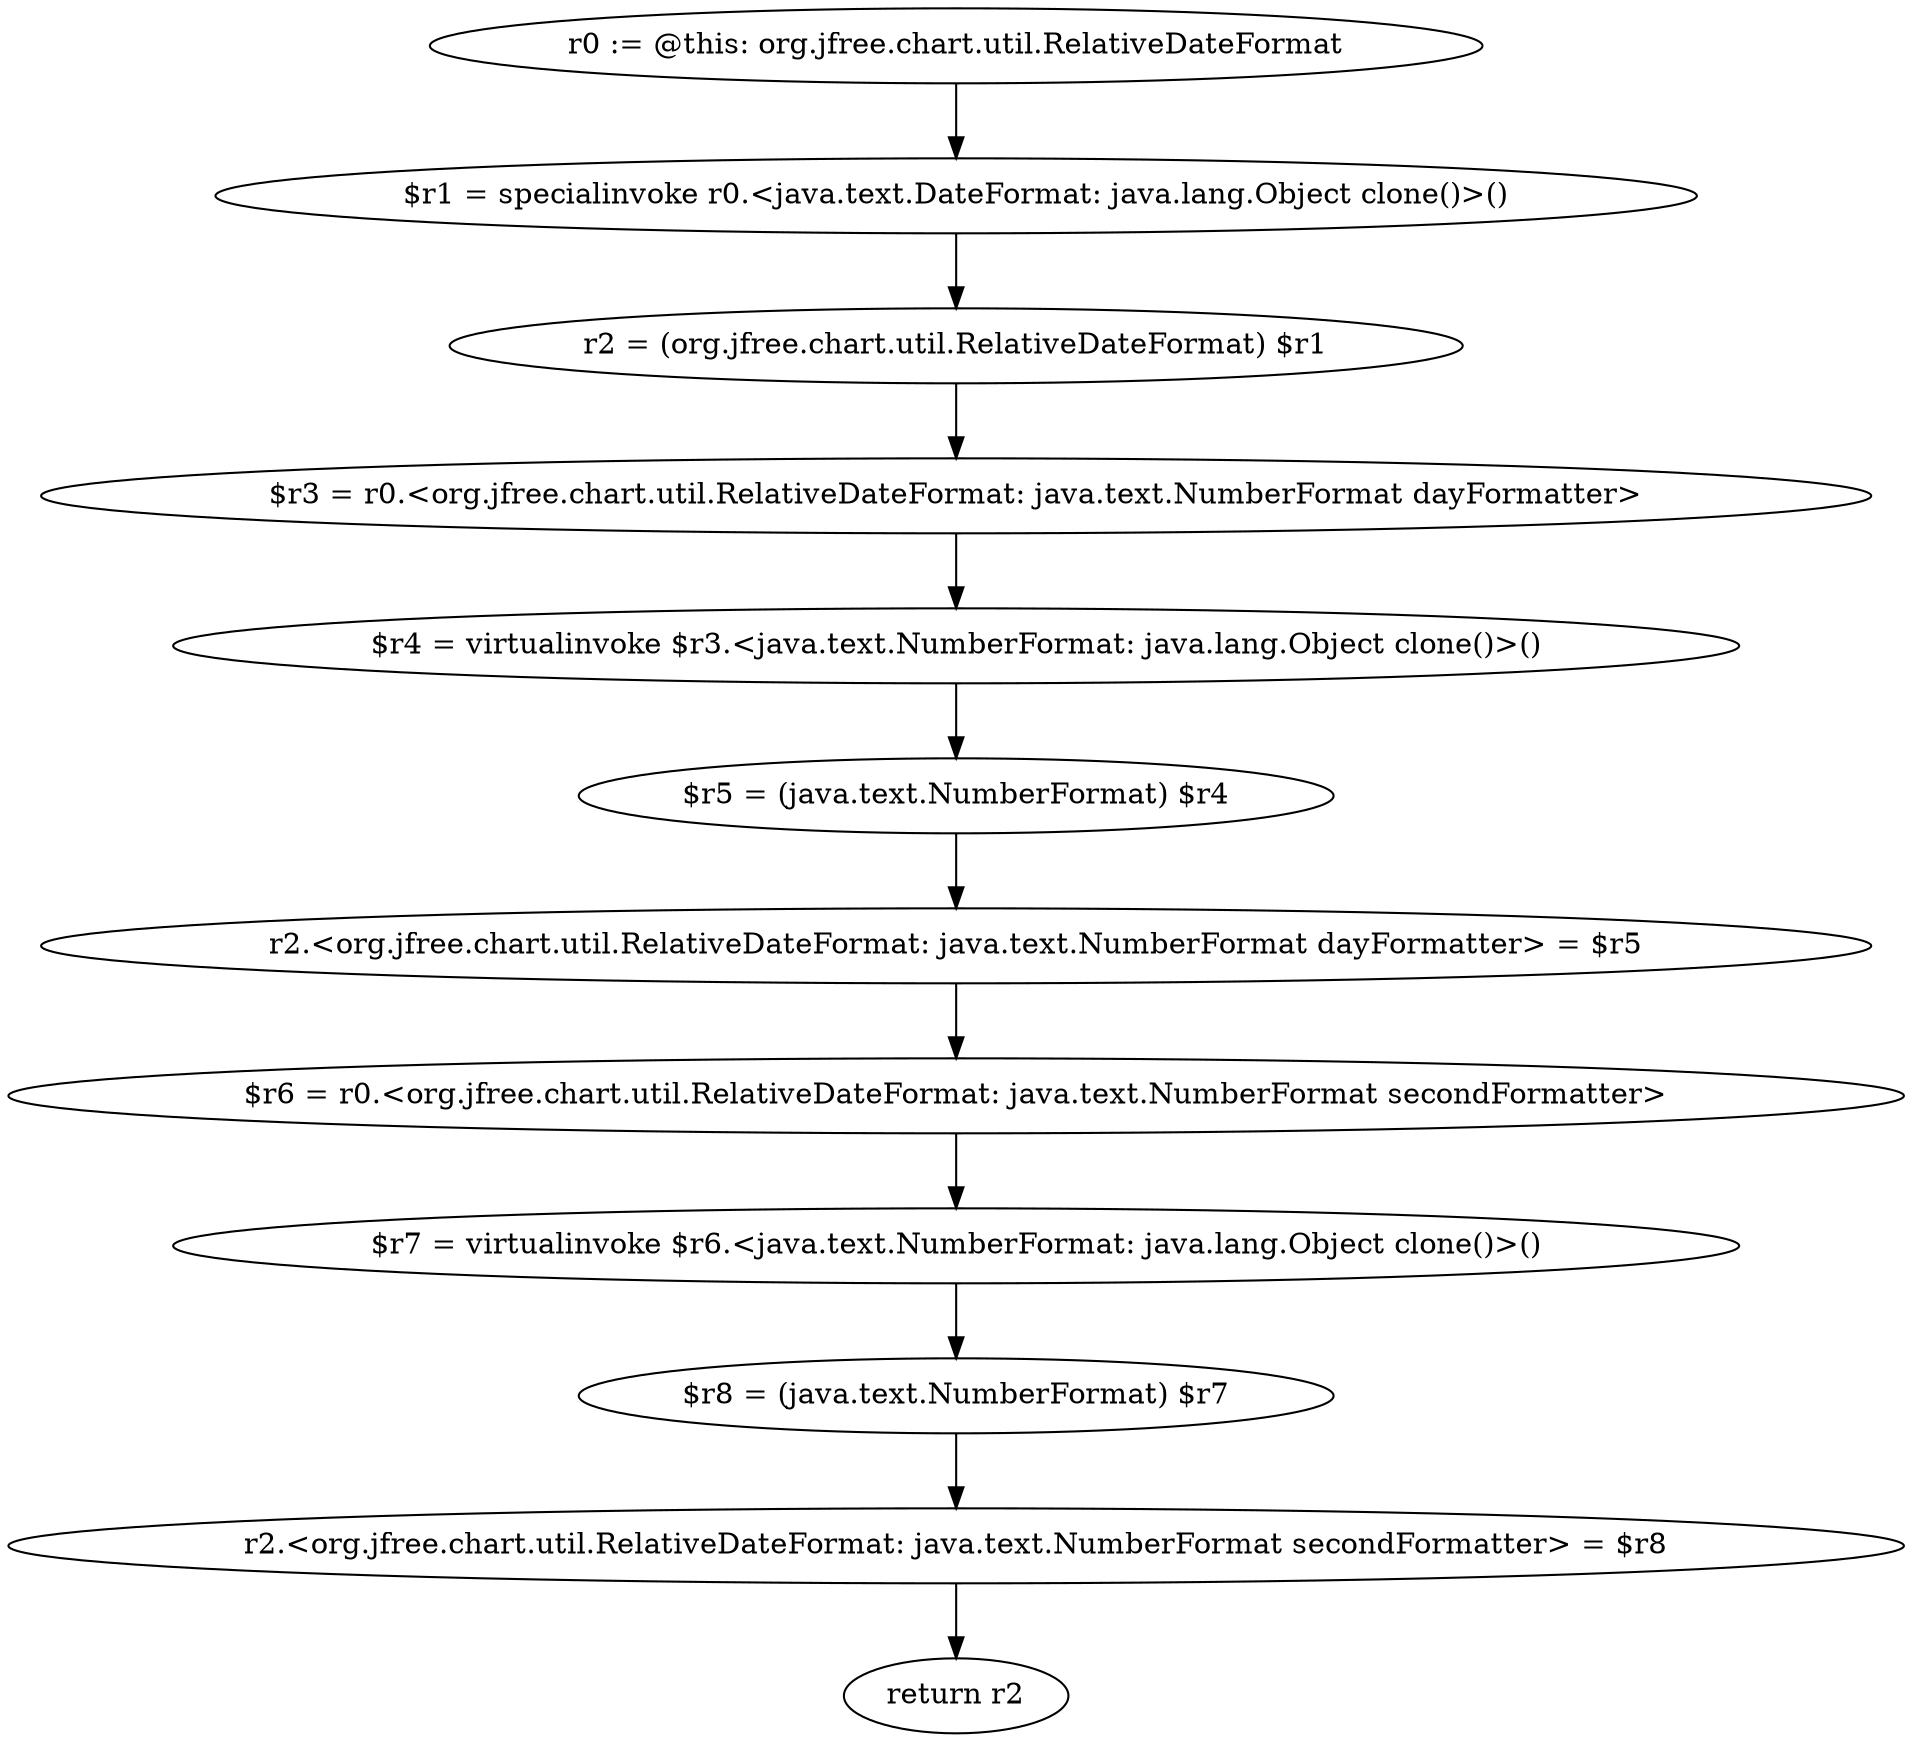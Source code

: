 digraph "unitGraph" {
    "r0 := @this: org.jfree.chart.util.RelativeDateFormat"
    "$r1 = specialinvoke r0.<java.text.DateFormat: java.lang.Object clone()>()"
    "r2 = (org.jfree.chart.util.RelativeDateFormat) $r1"
    "$r3 = r0.<org.jfree.chart.util.RelativeDateFormat: java.text.NumberFormat dayFormatter>"
    "$r4 = virtualinvoke $r3.<java.text.NumberFormat: java.lang.Object clone()>()"
    "$r5 = (java.text.NumberFormat) $r4"
    "r2.<org.jfree.chart.util.RelativeDateFormat: java.text.NumberFormat dayFormatter> = $r5"
    "$r6 = r0.<org.jfree.chart.util.RelativeDateFormat: java.text.NumberFormat secondFormatter>"
    "$r7 = virtualinvoke $r6.<java.text.NumberFormat: java.lang.Object clone()>()"
    "$r8 = (java.text.NumberFormat) $r7"
    "r2.<org.jfree.chart.util.RelativeDateFormat: java.text.NumberFormat secondFormatter> = $r8"
    "return r2"
    "r0 := @this: org.jfree.chart.util.RelativeDateFormat"->"$r1 = specialinvoke r0.<java.text.DateFormat: java.lang.Object clone()>()";
    "$r1 = specialinvoke r0.<java.text.DateFormat: java.lang.Object clone()>()"->"r2 = (org.jfree.chart.util.RelativeDateFormat) $r1";
    "r2 = (org.jfree.chart.util.RelativeDateFormat) $r1"->"$r3 = r0.<org.jfree.chart.util.RelativeDateFormat: java.text.NumberFormat dayFormatter>";
    "$r3 = r0.<org.jfree.chart.util.RelativeDateFormat: java.text.NumberFormat dayFormatter>"->"$r4 = virtualinvoke $r3.<java.text.NumberFormat: java.lang.Object clone()>()";
    "$r4 = virtualinvoke $r3.<java.text.NumberFormat: java.lang.Object clone()>()"->"$r5 = (java.text.NumberFormat) $r4";
    "$r5 = (java.text.NumberFormat) $r4"->"r2.<org.jfree.chart.util.RelativeDateFormat: java.text.NumberFormat dayFormatter> = $r5";
    "r2.<org.jfree.chart.util.RelativeDateFormat: java.text.NumberFormat dayFormatter> = $r5"->"$r6 = r0.<org.jfree.chart.util.RelativeDateFormat: java.text.NumberFormat secondFormatter>";
    "$r6 = r0.<org.jfree.chart.util.RelativeDateFormat: java.text.NumberFormat secondFormatter>"->"$r7 = virtualinvoke $r6.<java.text.NumberFormat: java.lang.Object clone()>()";
    "$r7 = virtualinvoke $r6.<java.text.NumberFormat: java.lang.Object clone()>()"->"$r8 = (java.text.NumberFormat) $r7";
    "$r8 = (java.text.NumberFormat) $r7"->"r2.<org.jfree.chart.util.RelativeDateFormat: java.text.NumberFormat secondFormatter> = $r8";
    "r2.<org.jfree.chart.util.RelativeDateFormat: java.text.NumberFormat secondFormatter> = $r8"->"return r2";
}
